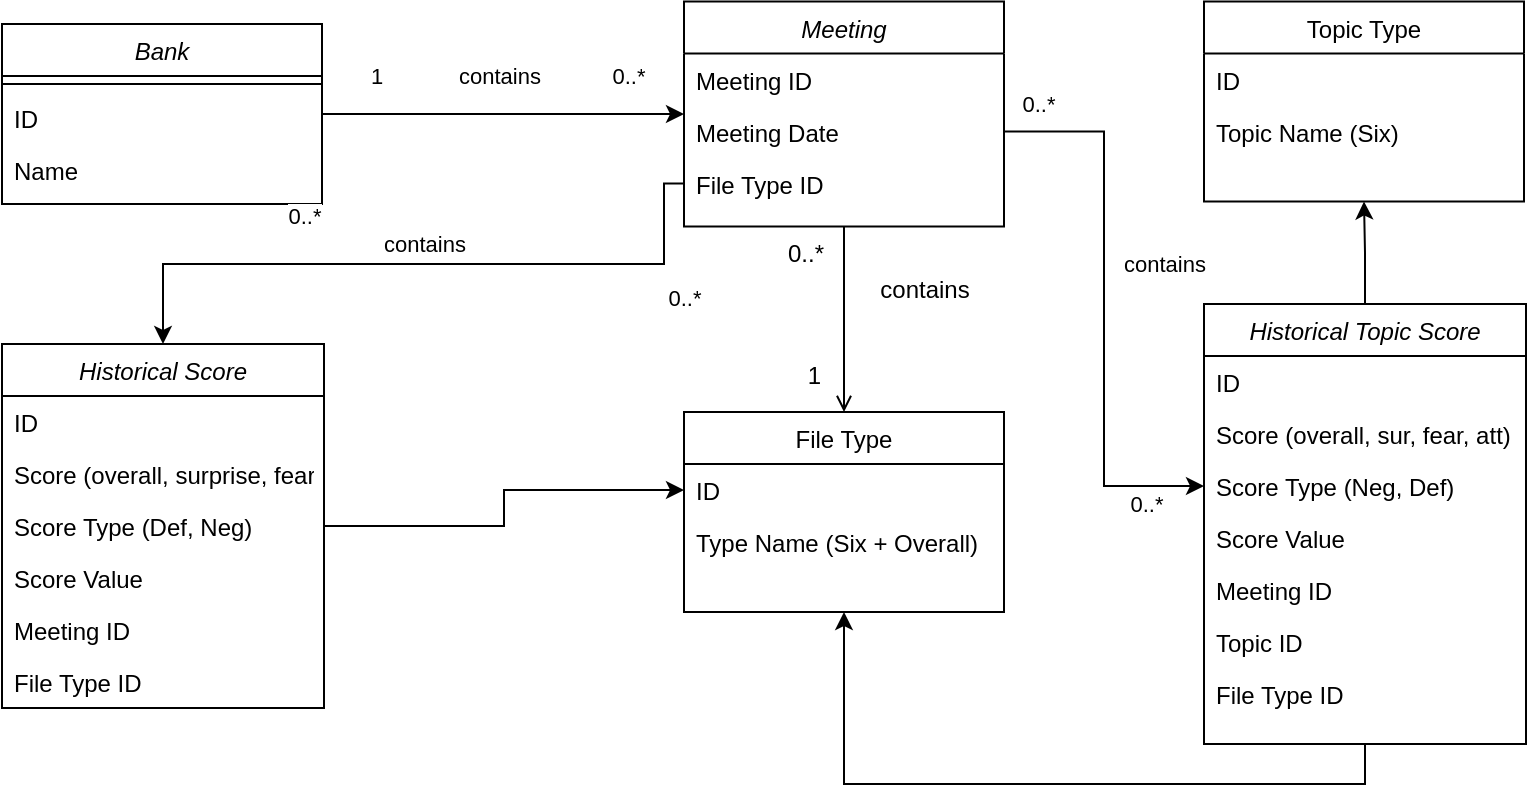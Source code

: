 <mxfile version="23.1.5" type="github">
  <diagram id="C5RBs43oDa-KdzZeNtuy" name="Page-1">
    <mxGraphModel dx="808" dy="402" grid="1" gridSize="10" guides="1" tooltips="1" connect="1" arrows="1" fold="1" page="1" pageScale="1" pageWidth="827" pageHeight="1169" math="0" shadow="0">
      <root>
        <mxCell id="WIyWlLk6GJQsqaUBKTNV-0" />
        <mxCell id="WIyWlLk6GJQsqaUBKTNV-1" parent="WIyWlLk6GJQsqaUBKTNV-0" />
        <mxCell id="zkfFHV4jXpPFQw0GAbJ--0" value="Meeting" style="swimlane;fontStyle=2;align=center;verticalAlign=top;childLayout=stackLayout;horizontal=1;startSize=26;horizontalStack=0;resizeParent=1;resizeLast=0;collapsible=1;marginBottom=0;rounded=0;shadow=0;strokeWidth=1;" parent="WIyWlLk6GJQsqaUBKTNV-1" vertex="1">
          <mxGeometry x="350" y="48.75" width="160" height="112.5" as="geometry">
            <mxRectangle x="230" y="140" width="160" height="26" as="alternateBounds" />
          </mxGeometry>
        </mxCell>
        <mxCell id="zkfFHV4jXpPFQw0GAbJ--1" value="Meeting ID" style="text;align=left;verticalAlign=top;spacingLeft=4;spacingRight=4;overflow=hidden;rotatable=0;points=[[0,0.5],[1,0.5]];portConstraint=eastwest;" parent="zkfFHV4jXpPFQw0GAbJ--0" vertex="1">
          <mxGeometry y="26" width="160" height="26" as="geometry" />
        </mxCell>
        <mxCell id="tOoXMo84duoyCAJ_O1Tu-2" value="Meeting Date" style="text;align=left;verticalAlign=top;spacingLeft=4;spacingRight=4;overflow=hidden;rotatable=0;points=[[0,0.5],[1,0.5]];portConstraint=eastwest;" vertex="1" parent="zkfFHV4jXpPFQw0GAbJ--0">
          <mxGeometry y="52" width="160" height="26" as="geometry" />
        </mxCell>
        <mxCell id="tOoXMo84duoyCAJ_O1Tu-3" value="File Type ID" style="text;align=left;verticalAlign=top;spacingLeft=4;spacingRight=4;overflow=hidden;rotatable=0;points=[[0,0.5],[1,0.5]];portConstraint=eastwest;" vertex="1" parent="zkfFHV4jXpPFQw0GAbJ--0">
          <mxGeometry y="78" width="160" height="26" as="geometry" />
        </mxCell>
        <mxCell id="zkfFHV4jXpPFQw0GAbJ--17" value="File Type" style="swimlane;fontStyle=0;align=center;verticalAlign=top;childLayout=stackLayout;horizontal=1;startSize=26;horizontalStack=0;resizeParent=1;resizeLast=0;collapsible=1;marginBottom=0;rounded=0;shadow=0;strokeWidth=1;" parent="WIyWlLk6GJQsqaUBKTNV-1" vertex="1">
          <mxGeometry x="350" y="254" width="160" height="100" as="geometry">
            <mxRectangle x="550" y="140" width="160" height="26" as="alternateBounds" />
          </mxGeometry>
        </mxCell>
        <mxCell id="zkfFHV4jXpPFQw0GAbJ--18" value="ID" style="text;align=left;verticalAlign=top;spacingLeft=4;spacingRight=4;overflow=hidden;rotatable=0;points=[[0,0.5],[1,0.5]];portConstraint=eastwest;" parent="zkfFHV4jXpPFQw0GAbJ--17" vertex="1">
          <mxGeometry y="26" width="160" height="26" as="geometry" />
        </mxCell>
        <mxCell id="tOoXMo84duoyCAJ_O1Tu-10" value="Type Name (Six + Overall)" style="text;align=left;verticalAlign=top;spacingLeft=4;spacingRight=4;overflow=hidden;rotatable=0;points=[[0,0.5],[1,0.5]];portConstraint=eastwest;" vertex="1" parent="zkfFHV4jXpPFQw0GAbJ--17">
          <mxGeometry y="52" width="160" height="26" as="geometry" />
        </mxCell>
        <mxCell id="zkfFHV4jXpPFQw0GAbJ--26" value="" style="endArrow=open;shadow=0;strokeWidth=1;rounded=0;endFill=1;edgeStyle=elbowEdgeStyle;elbow=vertical;" parent="WIyWlLk6GJQsqaUBKTNV-1" source="zkfFHV4jXpPFQw0GAbJ--0" target="zkfFHV4jXpPFQw0GAbJ--17" edge="1">
          <mxGeometry x="0.5" y="41" relative="1" as="geometry">
            <mxPoint x="579" y="212" as="sourcePoint" />
            <mxPoint x="739" y="212" as="targetPoint" />
            <mxPoint x="-40" y="32" as="offset" />
          </mxGeometry>
        </mxCell>
        <mxCell id="zkfFHV4jXpPFQw0GAbJ--27" value="0..*" style="resizable=0;align=left;verticalAlign=bottom;labelBackgroundColor=none;fontSize=12;" parent="zkfFHV4jXpPFQw0GAbJ--26" connectable="0" vertex="1">
          <mxGeometry x="-1" relative="1" as="geometry">
            <mxPoint x="-30" y="22" as="offset" />
          </mxGeometry>
        </mxCell>
        <mxCell id="zkfFHV4jXpPFQw0GAbJ--28" value="1" style="resizable=0;align=right;verticalAlign=bottom;labelBackgroundColor=none;fontSize=12;" parent="zkfFHV4jXpPFQw0GAbJ--26" connectable="0" vertex="1">
          <mxGeometry x="1" relative="1" as="geometry">
            <mxPoint x="-10" y="-10" as="offset" />
          </mxGeometry>
        </mxCell>
        <mxCell id="zkfFHV4jXpPFQw0GAbJ--29" value="contains" style="text;html=1;resizable=0;points=[];;align=center;verticalAlign=middle;labelBackgroundColor=none;rounded=0;shadow=0;strokeWidth=1;fontSize=12;" parent="zkfFHV4jXpPFQw0GAbJ--26" vertex="1" connectable="0">
          <mxGeometry x="0.5" y="49" relative="1" as="geometry">
            <mxPoint x="-9" y="-38" as="offset" />
          </mxGeometry>
        </mxCell>
        <mxCell id="G0pXQuL5mHlQzmfMtuwv-21" style="edgeStyle=orthogonalEdgeStyle;rounded=0;orthogonalLoop=1;jettySize=auto;html=1;entryX=0;entryY=0.5;entryDx=0;entryDy=0;exitX=1;exitY=0.5;exitDx=0;exitDy=0;" parent="WIyWlLk6GJQsqaUBKTNV-1" source="G0pXQuL5mHlQzmfMtuwv-18" target="zkfFHV4jXpPFQw0GAbJ--0" edge="1">
          <mxGeometry relative="1" as="geometry">
            <mxPoint x="189" y="90" as="sourcePoint" />
          </mxGeometry>
        </mxCell>
        <mxCell id="G0pXQuL5mHlQzmfMtuwv-22" value="contains&amp;nbsp;" style="edgeLabel;html=1;align=center;verticalAlign=middle;resizable=0;points=[];" parent="G0pXQuL5mHlQzmfMtuwv-21" vertex="1" connectable="0">
          <mxGeometry x="0.039" y="-2" relative="1" as="geometry">
            <mxPoint x="-4" y="-21" as="offset" />
          </mxGeometry>
        </mxCell>
        <mxCell id="G0pXQuL5mHlQzmfMtuwv-23" value="0..*" style="edgeLabel;html=1;align=center;verticalAlign=middle;resizable=0;points=[];" parent="G0pXQuL5mHlQzmfMtuwv-21" vertex="1" connectable="0">
          <mxGeometry x="0.627" y="-2" relative="1" as="geometry">
            <mxPoint x="6" y="-21" as="offset" />
          </mxGeometry>
        </mxCell>
        <mxCell id="G0pXQuL5mHlQzmfMtuwv-24" value="1" style="edgeLabel;html=1;align=center;verticalAlign=middle;resizable=0;points=[];" parent="G0pXQuL5mHlQzmfMtuwv-21" vertex="1" connectable="0">
          <mxGeometry x="-0.686" y="2" relative="1" as="geometry">
            <mxPoint x="-2" y="-17" as="offset" />
          </mxGeometry>
        </mxCell>
        <mxCell id="G0pXQuL5mHlQzmfMtuwv-18" value="Bank" style="swimlane;fontStyle=2;align=center;verticalAlign=top;childLayout=stackLayout;horizontal=1;startSize=26;horizontalStack=0;resizeParent=1;resizeLast=0;collapsible=1;marginBottom=0;rounded=0;shadow=0;strokeWidth=1;" parent="WIyWlLk6GJQsqaUBKTNV-1" vertex="1">
          <mxGeometry x="9" y="60" width="160" height="90" as="geometry">
            <mxRectangle x="230" y="140" width="160" height="26" as="alternateBounds" />
          </mxGeometry>
        </mxCell>
        <mxCell id="G0pXQuL5mHlQzmfMtuwv-20" value="" style="line;html=1;strokeWidth=1;align=left;verticalAlign=middle;spacingTop=-1;spacingLeft=3;spacingRight=3;rotatable=0;labelPosition=right;points=[];portConstraint=eastwest;" parent="G0pXQuL5mHlQzmfMtuwv-18" vertex="1">
          <mxGeometry y="26" width="160" height="8" as="geometry" />
        </mxCell>
        <mxCell id="tOoXMo84duoyCAJ_O1Tu-0" value="ID" style="text;align=left;verticalAlign=top;spacingLeft=4;spacingRight=4;overflow=hidden;rotatable=0;points=[[0,0.5],[1,0.5]];portConstraint=eastwest;" vertex="1" parent="G0pXQuL5mHlQzmfMtuwv-18">
          <mxGeometry y="34" width="160" height="26" as="geometry" />
        </mxCell>
        <mxCell id="tOoXMo84duoyCAJ_O1Tu-1" value="Name" style="text;align=left;verticalAlign=top;spacingLeft=4;spacingRight=4;overflow=hidden;rotatable=0;points=[[0,0.5],[1,0.5]];portConstraint=eastwest;" vertex="1" parent="G0pXQuL5mHlQzmfMtuwv-18">
          <mxGeometry y="60" width="160" height="26" as="geometry" />
        </mxCell>
        <mxCell id="vfe7WJh2Yxs5p6bcrt7m-0" value="Historical Score" style="swimlane;fontStyle=2;align=center;verticalAlign=top;childLayout=stackLayout;horizontal=1;startSize=26;horizontalStack=0;resizeParent=1;resizeLast=0;collapsible=1;marginBottom=0;rounded=0;shadow=0;strokeWidth=1;" parent="WIyWlLk6GJQsqaUBKTNV-1" vertex="1">
          <mxGeometry x="9" y="220" width="161" height="182" as="geometry">
            <mxRectangle x="230" y="140" width="160" height="26" as="alternateBounds" />
          </mxGeometry>
        </mxCell>
        <mxCell id="vfe7WJh2Yxs5p6bcrt7m-1" value="ID" style="text;align=left;verticalAlign=top;spacingLeft=4;spacingRight=4;overflow=hidden;rotatable=0;points=[[0,0.5],[1,0.5]];portConstraint=eastwest;" parent="vfe7WJh2Yxs5p6bcrt7m-0" vertex="1">
          <mxGeometry y="26" width="161" height="26" as="geometry" />
        </mxCell>
        <mxCell id="tOoXMo84duoyCAJ_O1Tu-5" value="Score (overall, surprise, fear)" style="text;align=left;verticalAlign=top;spacingLeft=4;spacingRight=4;overflow=hidden;rotatable=0;points=[[0,0.5],[1,0.5]];portConstraint=eastwest;" vertex="1" parent="vfe7WJh2Yxs5p6bcrt7m-0">
          <mxGeometry y="52" width="161" height="26" as="geometry" />
        </mxCell>
        <mxCell id="tOoXMo84duoyCAJ_O1Tu-9" value="Score Type (Def, Neg)" style="text;align=left;verticalAlign=top;spacingLeft=4;spacingRight=4;overflow=hidden;rotatable=0;points=[[0,0.5],[1,0.5]];portConstraint=eastwest;" vertex="1" parent="vfe7WJh2Yxs5p6bcrt7m-0">
          <mxGeometry y="78" width="161" height="26" as="geometry" />
        </mxCell>
        <mxCell id="tOoXMo84duoyCAJ_O1Tu-26" value="Score Value" style="text;align=left;verticalAlign=top;spacingLeft=4;spacingRight=4;overflow=hidden;rotatable=0;points=[[0,0.5],[1,0.5]];portConstraint=eastwest;" vertex="1" parent="vfe7WJh2Yxs5p6bcrt7m-0">
          <mxGeometry y="104" width="161" height="26" as="geometry" />
        </mxCell>
        <mxCell id="tOoXMo84duoyCAJ_O1Tu-28" value="Meeting ID" style="text;align=left;verticalAlign=top;spacingLeft=4;spacingRight=4;overflow=hidden;rotatable=0;points=[[0,0.5],[1,0.5]];portConstraint=eastwest;" vertex="1" parent="vfe7WJh2Yxs5p6bcrt7m-0">
          <mxGeometry y="130" width="161" height="26" as="geometry" />
        </mxCell>
        <mxCell id="tOoXMo84duoyCAJ_O1Tu-29" value="File Type ID" style="text;align=left;verticalAlign=top;spacingLeft=4;spacingRight=4;overflow=hidden;rotatable=0;points=[[0,0.5],[1,0.5]];portConstraint=eastwest;" vertex="1" parent="vfe7WJh2Yxs5p6bcrt7m-0">
          <mxGeometry y="156" width="161" height="26" as="geometry" />
        </mxCell>
        <mxCell id="tOoXMo84duoyCAJ_O1Tu-11" style="edgeStyle=orthogonalEdgeStyle;rounded=0;orthogonalLoop=1;jettySize=auto;html=1;exitX=1;exitY=0.5;exitDx=0;exitDy=0;entryX=0;entryY=0.5;entryDx=0;entryDy=0;" edge="1" parent="WIyWlLk6GJQsqaUBKTNV-1" source="tOoXMo84duoyCAJ_O1Tu-9" target="zkfFHV4jXpPFQw0GAbJ--18">
          <mxGeometry relative="1" as="geometry" />
        </mxCell>
        <mxCell id="tOoXMo84duoyCAJ_O1Tu-19" style="edgeStyle=orthogonalEdgeStyle;rounded=0;orthogonalLoop=1;jettySize=auto;html=1;exitX=0.5;exitY=0;exitDx=0;exitDy=0;entryX=0.5;entryY=1;entryDx=0;entryDy=0;" edge="1" parent="WIyWlLk6GJQsqaUBKTNV-1" source="tOoXMo84duoyCAJ_O1Tu-12" target="tOoXMo84duoyCAJ_O1Tu-16">
          <mxGeometry relative="1" as="geometry" />
        </mxCell>
        <mxCell id="tOoXMo84duoyCAJ_O1Tu-34" style="edgeStyle=orthogonalEdgeStyle;rounded=0;orthogonalLoop=1;jettySize=auto;html=1;entryX=0.5;entryY=1;entryDx=0;entryDy=0;exitX=0.5;exitY=1;exitDx=0;exitDy=0;" edge="1" parent="WIyWlLk6GJQsqaUBKTNV-1" source="tOoXMo84duoyCAJ_O1Tu-12" target="zkfFHV4jXpPFQw0GAbJ--17">
          <mxGeometry relative="1" as="geometry">
            <mxPoint x="680" y="440" as="sourcePoint" />
          </mxGeometry>
        </mxCell>
        <mxCell id="tOoXMo84duoyCAJ_O1Tu-12" value="Historical Topic Score" style="swimlane;fontStyle=2;align=center;verticalAlign=top;childLayout=stackLayout;horizontal=1;startSize=26;horizontalStack=0;resizeParent=1;resizeLast=0;collapsible=1;marginBottom=0;rounded=0;shadow=0;strokeWidth=1;" vertex="1" parent="WIyWlLk6GJQsqaUBKTNV-1">
          <mxGeometry x="610" y="200" width="161" height="220" as="geometry">
            <mxRectangle x="230" y="140" width="160" height="26" as="alternateBounds" />
          </mxGeometry>
        </mxCell>
        <mxCell id="tOoXMo84duoyCAJ_O1Tu-13" value="ID" style="text;align=left;verticalAlign=top;spacingLeft=4;spacingRight=4;overflow=hidden;rotatable=0;points=[[0,0.5],[1,0.5]];portConstraint=eastwest;" vertex="1" parent="tOoXMo84duoyCAJ_O1Tu-12">
          <mxGeometry y="26" width="161" height="26" as="geometry" />
        </mxCell>
        <mxCell id="tOoXMo84duoyCAJ_O1Tu-14" value="Score (overall, sur, fear, att)" style="text;align=left;verticalAlign=top;spacingLeft=4;spacingRight=4;overflow=hidden;rotatable=0;points=[[0,0.5],[1,0.5]];portConstraint=eastwest;" vertex="1" parent="tOoXMo84duoyCAJ_O1Tu-12">
          <mxGeometry y="52" width="161" height="26" as="geometry" />
        </mxCell>
        <mxCell id="tOoXMo84duoyCAJ_O1Tu-15" value="Score Type (Neg, Def)" style="text;align=left;verticalAlign=top;spacingLeft=4;spacingRight=4;overflow=hidden;rotatable=0;points=[[0,0.5],[1,0.5]];portConstraint=eastwest;" vertex="1" parent="tOoXMo84duoyCAJ_O1Tu-12">
          <mxGeometry y="78" width="161" height="26" as="geometry" />
        </mxCell>
        <mxCell id="tOoXMo84duoyCAJ_O1Tu-30" value="Score Value" style="text;align=left;verticalAlign=top;spacingLeft=4;spacingRight=4;overflow=hidden;rotatable=0;points=[[0,0.5],[1,0.5]];portConstraint=eastwest;" vertex="1" parent="tOoXMo84duoyCAJ_O1Tu-12">
          <mxGeometry y="104" width="161" height="26" as="geometry" />
        </mxCell>
        <mxCell id="tOoXMo84duoyCAJ_O1Tu-31" value="Meeting ID" style="text;align=left;verticalAlign=top;spacingLeft=4;spacingRight=4;overflow=hidden;rotatable=0;points=[[0,0.5],[1,0.5]];portConstraint=eastwest;" vertex="1" parent="tOoXMo84duoyCAJ_O1Tu-12">
          <mxGeometry y="130" width="161" height="26" as="geometry" />
        </mxCell>
        <mxCell id="tOoXMo84duoyCAJ_O1Tu-32" value="Topic ID" style="text;align=left;verticalAlign=top;spacingLeft=4;spacingRight=4;overflow=hidden;rotatable=0;points=[[0,0.5],[1,0.5]];portConstraint=eastwest;" vertex="1" parent="tOoXMo84duoyCAJ_O1Tu-12">
          <mxGeometry y="156" width="161" height="26" as="geometry" />
        </mxCell>
        <mxCell id="tOoXMo84duoyCAJ_O1Tu-33" value="File Type ID" style="text;align=left;verticalAlign=top;spacingLeft=4;spacingRight=4;overflow=hidden;rotatable=0;points=[[0,0.5],[1,0.5]];portConstraint=eastwest;" vertex="1" parent="tOoXMo84duoyCAJ_O1Tu-12">
          <mxGeometry y="182" width="161" height="26" as="geometry" />
        </mxCell>
        <mxCell id="tOoXMo84duoyCAJ_O1Tu-16" value="Topic Type" style="swimlane;fontStyle=0;align=center;verticalAlign=top;childLayout=stackLayout;horizontal=1;startSize=26;horizontalStack=0;resizeParent=1;resizeLast=0;collapsible=1;marginBottom=0;rounded=0;shadow=0;strokeWidth=1;" vertex="1" parent="WIyWlLk6GJQsqaUBKTNV-1">
          <mxGeometry x="610" y="48.75" width="160" height="100" as="geometry">
            <mxRectangle x="550" y="140" width="160" height="26" as="alternateBounds" />
          </mxGeometry>
        </mxCell>
        <mxCell id="tOoXMo84duoyCAJ_O1Tu-17" value="ID" style="text;align=left;verticalAlign=top;spacingLeft=4;spacingRight=4;overflow=hidden;rotatable=0;points=[[0,0.5],[1,0.5]];portConstraint=eastwest;" vertex="1" parent="tOoXMo84duoyCAJ_O1Tu-16">
          <mxGeometry y="26" width="160" height="26" as="geometry" />
        </mxCell>
        <mxCell id="tOoXMo84duoyCAJ_O1Tu-18" value="Topic Name (Six)" style="text;align=left;verticalAlign=top;spacingLeft=4;spacingRight=4;overflow=hidden;rotatable=0;points=[[0,0.5],[1,0.5]];portConstraint=eastwest;" vertex="1" parent="tOoXMo84duoyCAJ_O1Tu-16">
          <mxGeometry y="52" width="160" height="26" as="geometry" />
        </mxCell>
        <mxCell id="tOoXMo84duoyCAJ_O1Tu-22" style="edgeStyle=orthogonalEdgeStyle;rounded=0;orthogonalLoop=1;jettySize=auto;html=1;exitX=1;exitY=0.5;exitDx=0;exitDy=0;entryX=0;entryY=0.5;entryDx=0;entryDy=0;" edge="1" parent="WIyWlLk6GJQsqaUBKTNV-1" source="tOoXMo84duoyCAJ_O1Tu-2" target="tOoXMo84duoyCAJ_O1Tu-15">
          <mxGeometry relative="1" as="geometry" />
        </mxCell>
        <mxCell id="tOoXMo84duoyCAJ_O1Tu-23" value="contains" style="edgeLabel;html=1;align=center;verticalAlign=middle;resizable=0;points=[];" vertex="1" connectable="0" parent="tOoXMo84duoyCAJ_O1Tu-22">
          <mxGeometry x="0.015" relative="1" as="geometry">
            <mxPoint x="30" y="-25" as="offset" />
          </mxGeometry>
        </mxCell>
        <mxCell id="tOoXMo84duoyCAJ_O1Tu-24" value="0..*" style="edgeLabel;html=1;align=center;verticalAlign=middle;resizable=0;points=[];" vertex="1" connectable="0" parent="tOoXMo84duoyCAJ_O1Tu-22">
          <mxGeometry x="-0.881" relative="1" as="geometry">
            <mxPoint y="-14" as="offset" />
          </mxGeometry>
        </mxCell>
        <mxCell id="tOoXMo84duoyCAJ_O1Tu-25" value="0..*" style="edgeLabel;html=1;align=center;verticalAlign=middle;resizable=0;points=[];" vertex="1" connectable="0" parent="tOoXMo84duoyCAJ_O1Tu-22">
          <mxGeometry x="0.719" y="-1" relative="1" as="geometry">
            <mxPoint x="9" y="8" as="offset" />
          </mxGeometry>
        </mxCell>
        <mxCell id="vfe7WJh2Yxs5p6bcrt7m-3" style="edgeStyle=orthogonalEdgeStyle;rounded=0;orthogonalLoop=1;jettySize=auto;html=1;exitX=0;exitY=0.5;exitDx=0;exitDy=0;entryX=0.5;entryY=0;entryDx=0;entryDy=0;" parent="WIyWlLk6GJQsqaUBKTNV-1" source="tOoXMo84duoyCAJ_O1Tu-3" target="vfe7WJh2Yxs5p6bcrt7m-0" edge="1">
          <mxGeometry relative="1" as="geometry">
            <Array as="points">
              <mxPoint x="340" y="140" />
              <mxPoint x="340" y="180" />
              <mxPoint x="90" y="180" />
            </Array>
          </mxGeometry>
        </mxCell>
        <mxCell id="vfe7WJh2Yxs5p6bcrt7m-4" value="contains" style="edgeLabel;html=1;align=center;verticalAlign=middle;resizable=0;points=[];" parent="vfe7WJh2Yxs5p6bcrt7m-3" vertex="1" connectable="0">
          <mxGeometry x="0.007" y="2" relative="1" as="geometry">
            <mxPoint x="1" y="-12" as="offset" />
          </mxGeometry>
        </mxCell>
        <mxCell id="vfe7WJh2Yxs5p6bcrt7m-5" value="0..*" style="edgeLabel;html=1;align=center;verticalAlign=middle;resizable=0;points=[];" parent="vfe7WJh2Yxs5p6bcrt7m-3" vertex="1" connectable="0">
          <mxGeometry x="-0.716" y="-2" relative="1" as="geometry">
            <mxPoint x="12" y="18" as="offset" />
          </mxGeometry>
        </mxCell>
        <mxCell id="vfe7WJh2Yxs5p6bcrt7m-6" value="0..*" style="edgeLabel;html=1;align=center;verticalAlign=middle;resizable=0;points=[];" parent="vfe7WJh2Yxs5p6bcrt7m-3" vertex="1" connectable="0">
          <mxGeometry x="0.461" y="-2" relative="1" as="geometry">
            <mxPoint x="19" y="-22" as="offset" />
          </mxGeometry>
        </mxCell>
      </root>
    </mxGraphModel>
  </diagram>
</mxfile>
